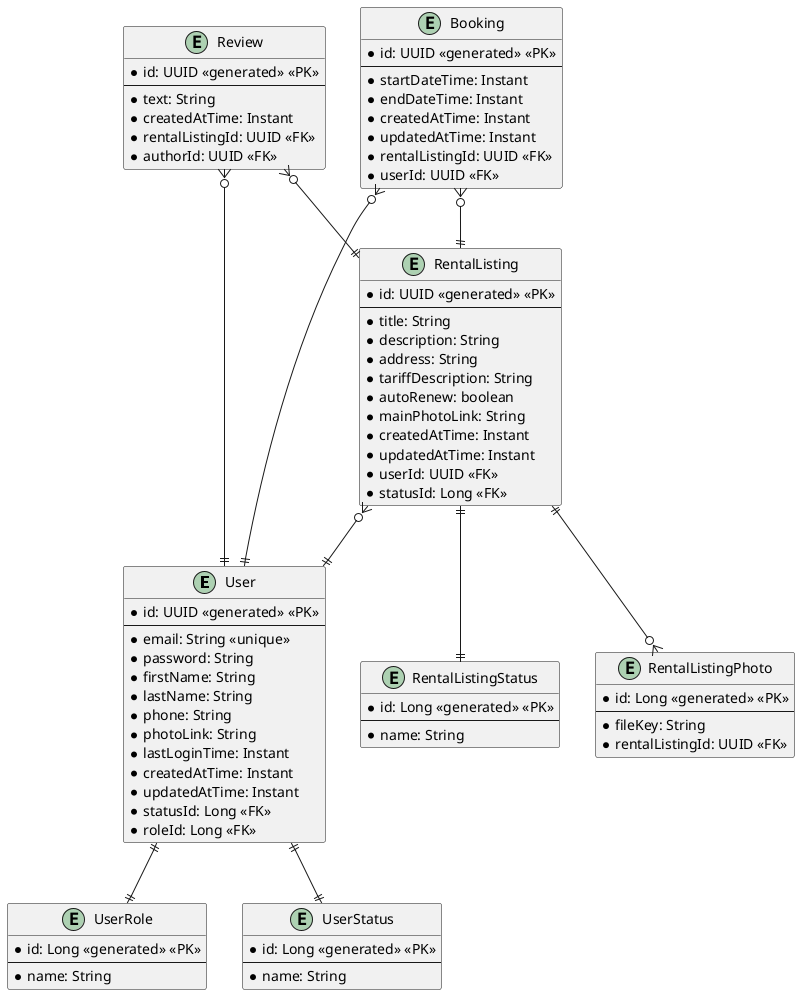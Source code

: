 @startuml database
allow_mixing

scale max 1920 width
scale max 1080 height

left to right direction
top to bottom direction


entity "User" as user {
    * id: UUID <<generated>> <<PK>>
    ---
    * email: String <<unique>>
    * password: String
    * firstName: String
    * lastName: String
    * phone: String
    * photoLink: String
    * lastLoginTime: Instant
    * createdAtTime: Instant
    * updatedAtTime: Instant
    * statusId: Long <<FK>>
    * roleId: Long <<FK>>
}

' USER, ADMIN, MODERATOR
entity "UserRole" as userRole {
    * id: Long <<generated>> <<PK>>
    ---
    * name: String
}

' ACTIVE, BLOCKED, DELETED
entity "UserStatus" as userStatus {
    * id: Long <<generated>> <<PK>>
    ---
    * name: String
}

entity "RentalListing" as rentalListing {
    * id: UUID <<generated>> <<PK>>
    ---
    * title: String
    * description: String
    * address: String
    * tariffDescription: String
    * autoRenew: boolean
    * mainPhotoLink: String
    * createdAtTime: Instant
    * updatedAtTime: Instant
    * userId: UUID <<FK>>
    * statusId: Long <<FK>>
}

' ACTIVE, BLOCKED, ONDELETION, DELETED
entity "RentalListingStatus" as rentalListingStatus {
    * id: Long <<generated>> <<PK>>
    ---
    * name: String
}

entity "RentalListingPhoto" as rentalListingPhoto {
    * id: Long <<generated>> <<PK>>
    ---
    * fileKey: String
    * rentalListingId: UUID <<FK>>
}

entity "Booking" as booking {
    * id: UUID <<generated>> <<PK>>
    ---
    * startDateTime: Instant
    * endDateTime: Instant
    * createdAtTime: Instant
    * updatedAtTime: Instant
    * rentalListingId: UUID <<FK>>
    * userId: UUID <<FK>>
}

entity "Review" as review {
    * id: UUID <<generated>> <<PK>>
    ---
    * text: String
    * createdAtTime: Instant
    * rentalListingId: UUID <<FK>>
    * authorId: UUID <<FK>>
}

user ||--|| userRole
user ||--|| userStatus

rentalListing }o--|| user
rentalListing ||--|| rentalListingStatus
rentalListing ||--o{ rentalListingPhoto

booking }o--|| rentalListing
booking }o--|| user

review }o--|| user
review }o--|| rentalListing


@enduml
